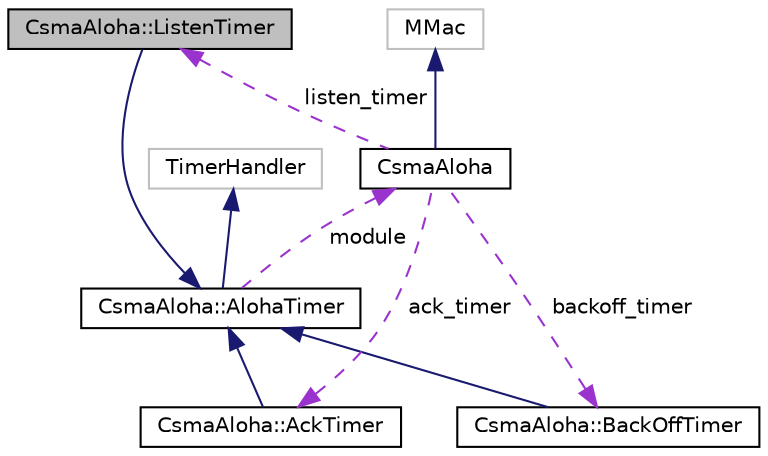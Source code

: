digraph "CsmaAloha::ListenTimer"
{
 // LATEX_PDF_SIZE
  edge [fontname="Helvetica",fontsize="10",labelfontname="Helvetica",labelfontsize="10"];
  node [fontname="Helvetica",fontsize="10",shape=record];
  Node1 [label="CsmaAloha::ListenTimer",height=0.2,width=0.4,color="black", fillcolor="grey75", style="filled", fontcolor="black",tooltip="Class used to handle the Listen Timer."];
  Node2 -> Node1 [dir="back",color="midnightblue",fontsize="10",style="solid",fontname="Helvetica"];
  Node2 [label="CsmaAloha::AlohaTimer",height=0.2,width=0.4,color="black", fillcolor="white", style="filled",URL="$classCsmaAloha_1_1AlohaTimer.html",tooltip="Class that describes the timers in the node."];
  Node3 -> Node2 [dir="back",color="midnightblue",fontsize="10",style="solid",fontname="Helvetica"];
  Node3 [label="TimerHandler",height=0.2,width=0.4,color="grey75", fillcolor="white", style="filled",tooltip=" "];
  Node4 -> Node2 [dir="back",color="darkorchid3",fontsize="10",style="dashed",label=" module" ,fontname="Helvetica"];
  Node4 [label="CsmaAloha",height=0.2,width=0.4,color="black", fillcolor="white", style="filled",URL="$classCsmaAloha.html",tooltip="Class that describes a CsmaAloha module."];
  Node5 -> Node4 [dir="back",color="midnightblue",fontsize="10",style="solid",fontname="Helvetica"];
  Node5 [label="MMac",height=0.2,width=0.4,color="grey75", fillcolor="white", style="filled",tooltip=" "];
  Node6 -> Node4 [dir="back",color="darkorchid3",fontsize="10",style="dashed",label=" ack_timer" ,fontname="Helvetica"];
  Node6 [label="CsmaAloha::AckTimer",height=0.2,width=0.4,color="black", fillcolor="white", style="filled",URL="$classCsmaAloha_1_1AckTimer.html",tooltip="Class used to handle the timer for waiting the ACK."];
  Node2 -> Node6 [dir="back",color="midnightblue",fontsize="10",style="solid",fontname="Helvetica"];
  Node1 -> Node4 [dir="back",color="darkorchid3",fontsize="10",style="dashed",label=" listen_timer" ,fontname="Helvetica"];
  Node7 -> Node4 [dir="back",color="darkorchid3",fontsize="10",style="dashed",label=" backoff_timer" ,fontname="Helvetica"];
  Node7 [label="CsmaAloha::BackOffTimer",height=0.2,width=0.4,color="black", fillcolor="white", style="filled",URL="$classCsmaAloha_1_1BackOffTimer.html",tooltip="Class used to handle the timer of the backoff period."];
  Node2 -> Node7 [dir="back",color="midnightblue",fontsize="10",style="solid",fontname="Helvetica"];
}
